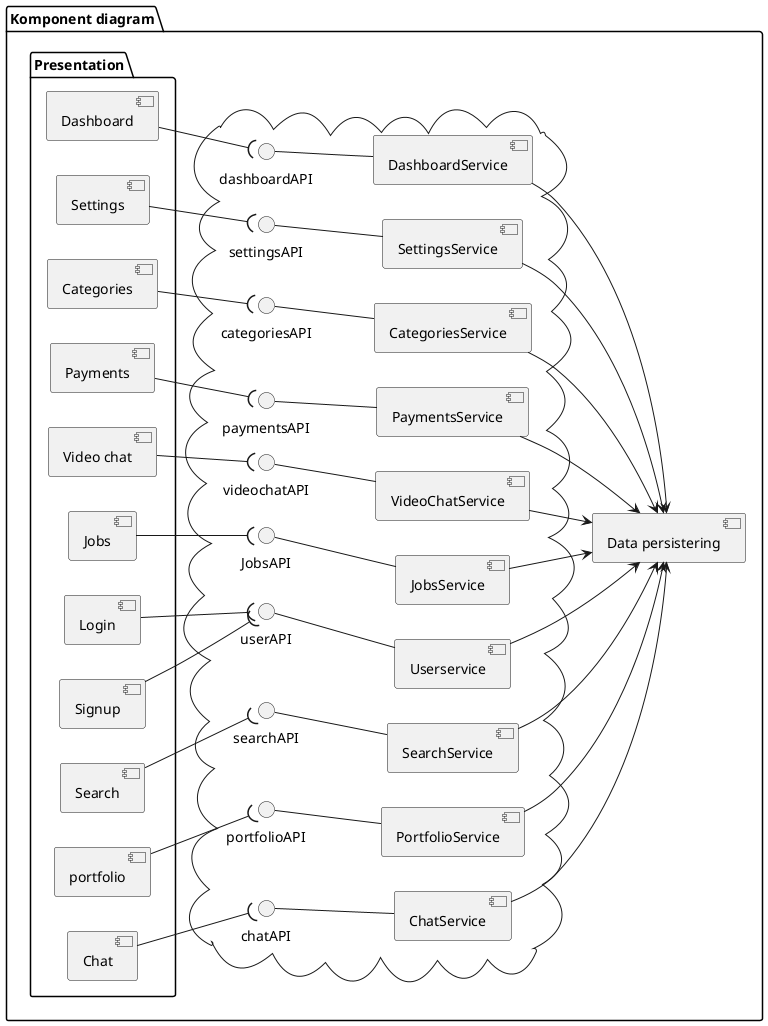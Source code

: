 @startuml

skinparam monochrome true
skinparam componentStyle uml2
left to right direction 


package "Komponent diagram" as ma{
folder "Presentation" as ts{
  
[Login]
[Signup]
[Search]
[portfolio]
[Chat]
[Dashboard]
[Settings]
[Categories]
[Payments]
[Video chat]
[Jobs]
  
}


cloud {
  
  [Userservice] -up- userAPI
  [SearchService] -up- searchAPI
  [PortfolioService] -up- portfolioAPI
  [ChatService] -up- chatAPI
  [DashboardService] -up- dashboardAPI 
  [SettingsService] -up-  settingsAPI
  [CategoriesService] -up- categoriesAPI
  [PaymentsService] -up- paymentsAPI
  [VideoChatService] -up- videochatAPI
  [JobsService] -up- JobsAPI
  
  
  }

  [Login] --( userAPI
  [Signup] --( userAPI
  [Search] --( searchAPI
  [portfolio] --(  portfolioAPI
  [Chat] --( chatAPI
  [Dashboard] -( dashboardAPI 
  [Settings] -( settingsAPI
  [Categories] -( categoriesAPI
  [Payments] -( paymentsAPI
  [Video chat] -( videochatAPI
  [Jobs] -( JobsAPI
  
  
  [Userservice] --> [Data persistering]
  [SearchService] --> [Data persistering]
  [PortfolioService] --> [Data persistering]
  [ChatService] --> [Data persistering]
  [DashboardService] --> [Data persistering]
  [SettingsService] --> [Data persistering]
  [CategoriesService] --> [Data persistering]
  [PaymentsService] --> [Data persistering]
  [VideoChatService] --> [Data persistering]
  [JobsService] --> [Data persistering]
  

}

@enduml